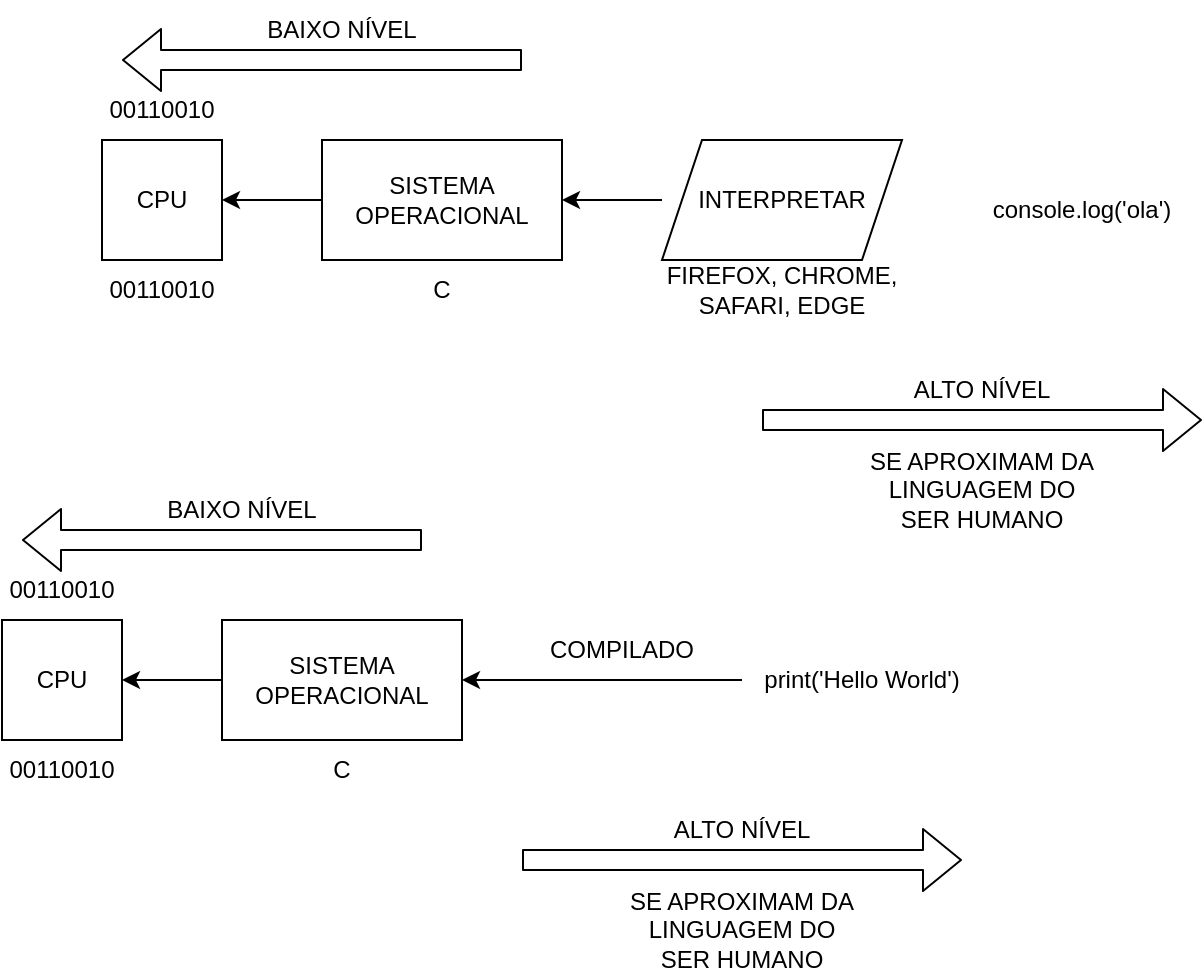 <mxfile>
    <diagram id="gEdSz8KJJppwqE_HG5hJ" name="Página-1">
        <mxGraphModel dx="1093" dy="341" grid="1" gridSize="10" guides="1" tooltips="1" connect="1" arrows="1" fold="1" page="1" pageScale="1" pageWidth="850" pageHeight="1100" math="0" shadow="0">
            <root>
                <mxCell id="0"/>
                <mxCell id="1" parent="0"/>
                <mxCell id="2" value="CPU" style="rounded=0;whiteSpace=wrap;html=1;" vertex="1" parent="1">
                    <mxGeometry x="480" y="140" width="60" height="60" as="geometry"/>
                </mxCell>
                <mxCell id="3" value="console.log('ola')" style="text;html=1;strokeColor=none;fillColor=none;align=center;verticalAlign=middle;whiteSpace=wrap;rounded=0;" vertex="1" parent="1">
                    <mxGeometry x="910" y="160" width="120" height="30" as="geometry"/>
                </mxCell>
                <mxCell id="4" value="00110010&lt;br&gt;" style="text;html=1;strokeColor=none;fillColor=none;align=center;verticalAlign=middle;whiteSpace=wrap;rounded=0;" vertex="1" parent="1">
                    <mxGeometry x="480" y="110" width="60" height="30" as="geometry"/>
                </mxCell>
                <mxCell id="9" value="" style="shape=parallelogram;perimeter=parallelogramPerimeter;whiteSpace=wrap;html=1;fixedSize=1;" vertex="1" parent="1">
                    <mxGeometry x="760" y="140" width="120" height="60" as="geometry"/>
                </mxCell>
                <mxCell id="14" value="" style="edgeStyle=none;html=1;" edge="1" parent="1" source="11" target="13">
                    <mxGeometry relative="1" as="geometry"/>
                </mxCell>
                <mxCell id="11" value="INTERPRETAR" style="text;html=1;strokeColor=none;fillColor=none;align=center;verticalAlign=middle;whiteSpace=wrap;rounded=0;" vertex="1" parent="1">
                    <mxGeometry x="760" y="155" width="120" height="30" as="geometry"/>
                </mxCell>
                <mxCell id="12" value="FIREFOX, CHROME, SAFARI, EDGE" style="text;html=1;strokeColor=none;fillColor=none;align=center;verticalAlign=middle;whiteSpace=wrap;rounded=0;" vertex="1" parent="1">
                    <mxGeometry x="760" y="200" width="120" height="30" as="geometry"/>
                </mxCell>
                <mxCell id="15" style="edgeStyle=none;html=1;entryX=1;entryY=0.5;entryDx=0;entryDy=0;" edge="1" parent="1" source="13" target="2">
                    <mxGeometry relative="1" as="geometry">
                        <mxPoint x="570" y="170" as="targetPoint"/>
                    </mxGeometry>
                </mxCell>
                <mxCell id="13" value="SISTEMA OPERACIONAL" style="whiteSpace=wrap;html=1;" vertex="1" parent="1">
                    <mxGeometry x="590" y="140" width="120" height="60" as="geometry"/>
                </mxCell>
                <mxCell id="16" value="" style="shape=flexArrow;endArrow=classic;html=1;" edge="1" parent="1">
                    <mxGeometry width="50" height="50" relative="1" as="geometry">
                        <mxPoint x="690" y="100" as="sourcePoint"/>
                        <mxPoint x="490" y="100" as="targetPoint"/>
                    </mxGeometry>
                </mxCell>
                <mxCell id="17" value="BAIXO NÍVEL" style="text;html=1;strokeColor=none;fillColor=none;align=center;verticalAlign=middle;whiteSpace=wrap;rounded=0;" vertex="1" parent="1">
                    <mxGeometry x="540" y="70" width="120" height="30" as="geometry"/>
                </mxCell>
                <mxCell id="18" value="" style="shape=flexArrow;endArrow=classic;html=1;" edge="1" parent="1">
                    <mxGeometry width="50" height="50" relative="1" as="geometry">
                        <mxPoint x="810" y="280" as="sourcePoint"/>
                        <mxPoint x="1030" y="280" as="targetPoint"/>
                    </mxGeometry>
                </mxCell>
                <mxCell id="19" value="ALTO NÍVEL" style="text;html=1;strokeColor=none;fillColor=none;align=center;verticalAlign=middle;whiteSpace=wrap;rounded=0;" vertex="1" parent="1">
                    <mxGeometry x="860" y="250" width="120" height="30" as="geometry"/>
                </mxCell>
                <mxCell id="20" value="C" style="text;html=1;strokeColor=none;fillColor=none;align=center;verticalAlign=middle;whiteSpace=wrap;rounded=0;" vertex="1" parent="1">
                    <mxGeometry x="590" y="200" width="120" height="30" as="geometry"/>
                </mxCell>
                <mxCell id="21" value="SE APROXIMAM DA LINGUAGEM DO SER HUMANO" style="text;html=1;strokeColor=none;fillColor=none;align=center;verticalAlign=middle;whiteSpace=wrap;rounded=0;" vertex="1" parent="1">
                    <mxGeometry x="860" y="300" width="120" height="30" as="geometry"/>
                </mxCell>
                <mxCell id="22" value="00110010&lt;br&gt;" style="text;html=1;strokeColor=none;fillColor=none;align=center;verticalAlign=middle;whiteSpace=wrap;rounded=0;" vertex="1" parent="1">
                    <mxGeometry x="480" y="200" width="60" height="30" as="geometry"/>
                </mxCell>
                <mxCell id="24" value="CPU" style="rounded=0;whiteSpace=wrap;html=1;" vertex="1" parent="1">
                    <mxGeometry x="430" y="380" width="60" height="60" as="geometry"/>
                </mxCell>
                <mxCell id="40" style="edgeStyle=none;html=1;entryX=1;entryY=0.5;entryDx=0;entryDy=0;" edge="1" parent="1" source="25" target="32">
                    <mxGeometry relative="1" as="geometry"/>
                </mxCell>
                <mxCell id="25" value="print('Hello World')" style="text;html=1;strokeColor=none;fillColor=none;align=center;verticalAlign=middle;whiteSpace=wrap;rounded=0;" vertex="1" parent="1">
                    <mxGeometry x="800" y="395" width="120" height="30" as="geometry"/>
                </mxCell>
                <mxCell id="26" value="00110010&lt;br&gt;" style="text;html=1;strokeColor=none;fillColor=none;align=center;verticalAlign=middle;whiteSpace=wrap;rounded=0;" vertex="1" parent="1">
                    <mxGeometry x="430" y="350" width="60" height="30" as="geometry"/>
                </mxCell>
                <mxCell id="31" style="edgeStyle=none;html=1;entryX=1;entryY=0.5;entryDx=0;entryDy=0;" edge="1" parent="1" source="32" target="24">
                    <mxGeometry relative="1" as="geometry">
                        <mxPoint x="520" y="410" as="targetPoint"/>
                    </mxGeometry>
                </mxCell>
                <mxCell id="32" value="SISTEMA OPERACIONAL" style="whiteSpace=wrap;html=1;" vertex="1" parent="1">
                    <mxGeometry x="540" y="380" width="120" height="60" as="geometry"/>
                </mxCell>
                <mxCell id="33" value="" style="shape=flexArrow;endArrow=classic;html=1;" edge="1" parent="1">
                    <mxGeometry width="50" height="50" relative="1" as="geometry">
                        <mxPoint x="640" y="340.0" as="sourcePoint"/>
                        <mxPoint x="440" y="340.0" as="targetPoint"/>
                    </mxGeometry>
                </mxCell>
                <mxCell id="34" value="BAIXO NÍVEL" style="text;html=1;strokeColor=none;fillColor=none;align=center;verticalAlign=middle;whiteSpace=wrap;rounded=0;" vertex="1" parent="1">
                    <mxGeometry x="490" y="310" width="120" height="30" as="geometry"/>
                </mxCell>
                <mxCell id="35" value="" style="shape=flexArrow;endArrow=classic;html=1;" edge="1" parent="1">
                    <mxGeometry width="50" height="50" relative="1" as="geometry">
                        <mxPoint x="690" y="500" as="sourcePoint"/>
                        <mxPoint x="910" y="500" as="targetPoint"/>
                    </mxGeometry>
                </mxCell>
                <mxCell id="36" value="ALTO NÍVEL" style="text;html=1;strokeColor=none;fillColor=none;align=center;verticalAlign=middle;whiteSpace=wrap;rounded=0;" vertex="1" parent="1">
                    <mxGeometry x="740" y="470" width="120" height="30" as="geometry"/>
                </mxCell>
                <mxCell id="37" value="C" style="text;html=1;strokeColor=none;fillColor=none;align=center;verticalAlign=middle;whiteSpace=wrap;rounded=0;" vertex="1" parent="1">
                    <mxGeometry x="540" y="440" width="120" height="30" as="geometry"/>
                </mxCell>
                <mxCell id="38" value="SE APROXIMAM DA LINGUAGEM DO SER HUMANO" style="text;html=1;strokeColor=none;fillColor=none;align=center;verticalAlign=middle;whiteSpace=wrap;rounded=0;" vertex="1" parent="1">
                    <mxGeometry x="740" y="520" width="120" height="30" as="geometry"/>
                </mxCell>
                <mxCell id="39" value="00110010&lt;br&gt;" style="text;html=1;strokeColor=none;fillColor=none;align=center;verticalAlign=middle;whiteSpace=wrap;rounded=0;" vertex="1" parent="1">
                    <mxGeometry x="430" y="440" width="60" height="30" as="geometry"/>
                </mxCell>
                <mxCell id="41" value="COMPILADO" style="text;html=1;strokeColor=none;fillColor=none;align=center;verticalAlign=middle;whiteSpace=wrap;rounded=0;" vertex="1" parent="1">
                    <mxGeometry x="680" y="380" width="120" height="30" as="geometry"/>
                </mxCell>
            </root>
        </mxGraphModel>
    </diagram>
</mxfile>